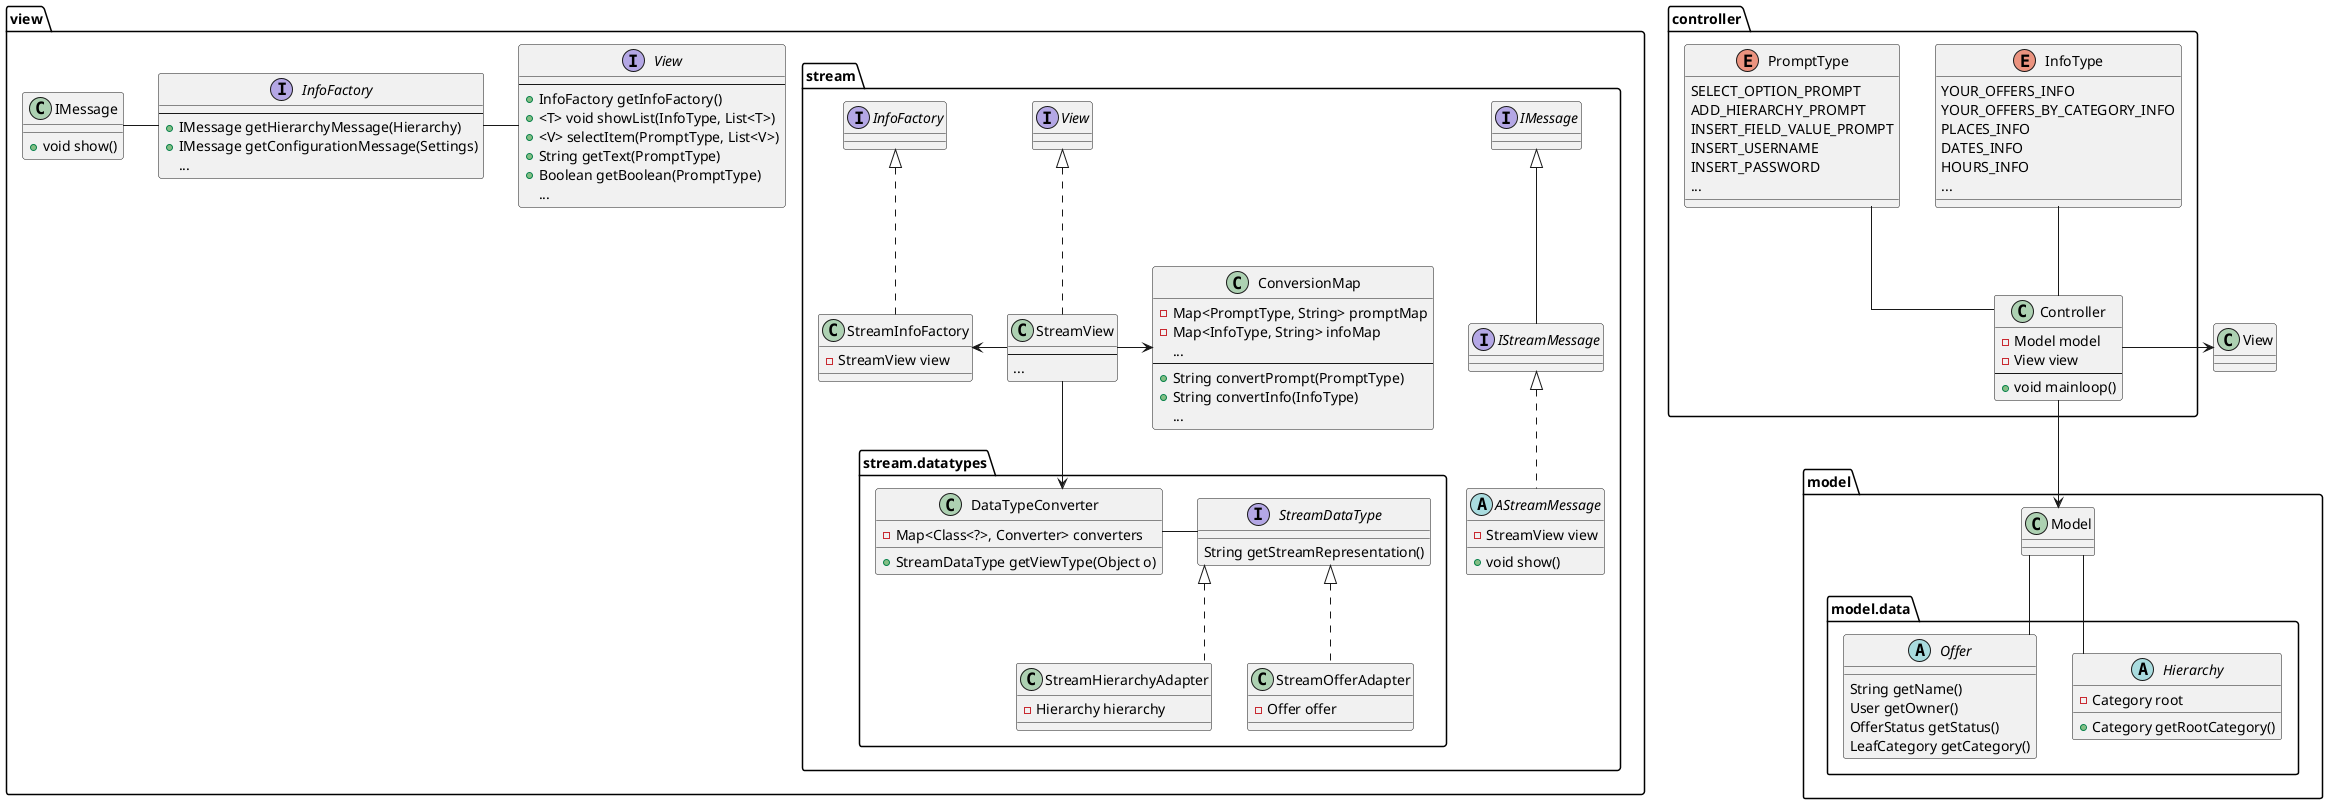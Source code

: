 @startuml

skinparam linetype ortho

package "controller" as controller {
    class "Controller" as Controller {
        - Model model
        - View view
        --
        + void mainloop() 
        'todo da fare
    }

    enum "PromptType" as PromptType {
        SELECT_OPTION_PROMPT
        ADD_HIERARCHY_PROMPT
        INSERT_FIELD_VALUE_PROMPT
        INSERT_USERNAME
        INSERT_PASSWORD
        ...
    }

    enum "InfoType" as InfoType {
        YOUR_OFFERS_INFO
        YOUR_OFFERS_BY_CATEGORY_INFO
        PLACES_INFO
        DATES_INFO
        HOURS_INFO
        ...
    }

    Controller -up- PromptType
    Controller -up- InfoType
}

package "model" as model {
    class "Model" as Model {
        'todo
    }

    package "model.data" as data {

        abstract class Hierarchy {
            - Category root
            + Category getRootCategory()
        }

        abstract class Offer {
            String getName()
            User getOwner()
            OfferStatus getStatus()
            LeafCategory getCategory()
        }

    }

    Model -- Offer
    Model -- Hierarchy

}

package "view" as view {

    class "IMessage" as IMessage {
        + void show()
    }

    interface "InfoFactory" as InfoFactory {
        --
        + IMessage getHierarchyMessage(Hierarchy)
        + IMessage getConfigurationMessage(Settings)
        ...
    }

    interface "View" as View {
        --
        + InfoFactory getInfoFactory()
        + <T> void showList(InfoType, List<T>)
        + <V> selectItem(PromptType, List<V>)
        + String getText(PromptType)
        + Boolean getBoolean(PromptType)
        ...
    }

    package "stream" as stream {

        package "stream.datatypes" as datatypes {

            class "DataTypeConverter" as DataTypeConverter {
                - Map<Class<?>, Converter> converters
                + StreamDataType getViewType(Object o)
            }

            interface StreamDataType {
                String getStreamRepresentation()
            }

            class StreamHierarchyAdapter implements StreamDataType {
                - Hierarchy hierarchy
                ' todo lasciare il metodo implementato?
            }

            class StreamOfferAdapter implements StreamDataType {
                - Offer offer
            }

        }

        interface "IStreamMessage" as IStreamMessage extends IMessage {
        }

        class "StreamView" as StreamView implements View{
            --
            ...
        }

        class StreamInfoFactory implements InfoFactory {
            - StreamView view
        }

        class ConversionMap {
            - Map<PromptType, String> promptMap
            - Map<InfoType, String> infoMap
            ...
            --
            + String convertPrompt(PromptType)
            + String convertInfo(InfoType)
            ...
        }

        abstract class AStreamMessage implements IStreamMessage {
            - StreamView view
            + void show()
        }

        StreamInfoFactory <-right- StreamView
        StreamView --> DataTypeConverter
        StreamView -right-> ConversionMap
        DataTypeConverter -right- StreamDataType

    }

    View -left- InfoFactory
    InfoFactory -left- IMessage
}

Controller -down-> Model
Controller -right-> View

@enduml